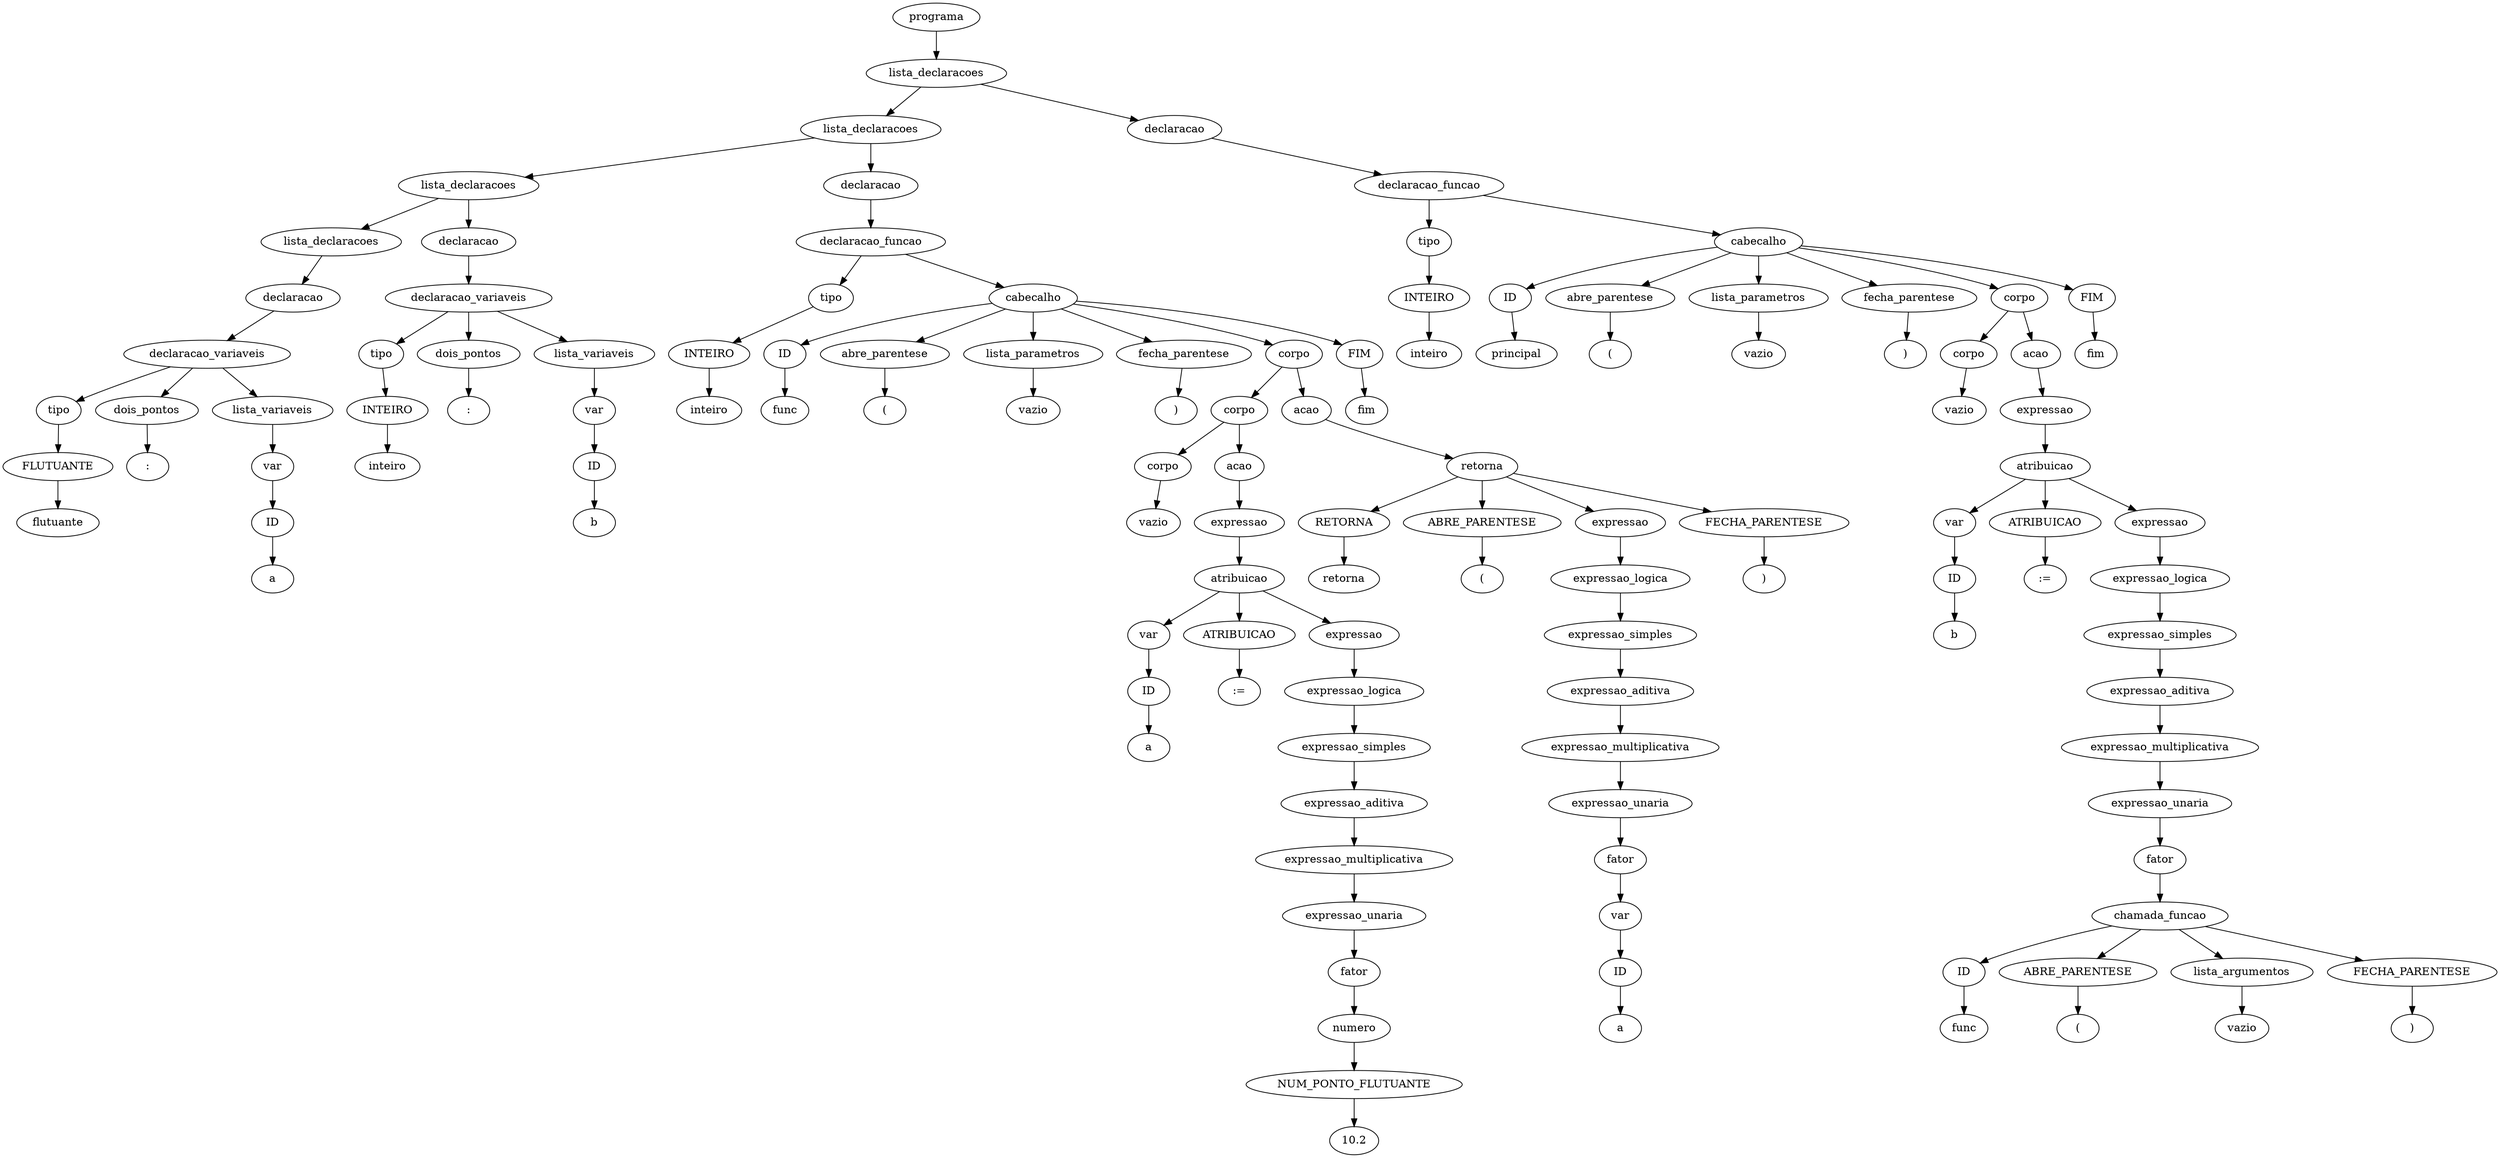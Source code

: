 digraph tree {
    "0x7fefc62d9e10" [label="programa"];
    "0x7fefc62db460" [label="lista_declaracoes"];
    "0x7fefc62dabf0" [label="lista_declaracoes"];
    "0x7fefc62d9cf0" [label="lista_declaracoes"];
    "0x7fefc646fe50" [label="lista_declaracoes"];
    "0x7fefc646fcd0" [label="declaracao"];
    "0x7fefc646fc10" [label="declaracao_variaveis"];
    "0x7fefc646fdf0" [label="tipo"];
    "0x7fefc646ff70" [label="FLUTUANTE"];
    "0x7fefc646ff40" [label="flutuante"];
    "0x7fefc646fe20" [label="dois_pontos"];
    "0x7fefc62d99f0" [label=":"];
    "0x7fefc646ff10" [label="lista_variaveis"];
    "0x7fefc646fbe0" [label="var"];
    "0x7fefc646d8a0" [label="ID"];
    "0x7fefc62d9b10" [label="a"];
    "0x7fefc62d9a20" [label="declaracao"];
    "0x7fefc62d9c90" [label="declaracao_variaveis"];
    "0x7fefc62d9bd0" [label="tipo"];
    "0x7fefc62d9c00" [label="INTEIRO"];
    "0x7fefc62d9c30" [label="inteiro"];
    "0x7fefc62d9d50" [label="dois_pontos"];
    "0x7fefc62d9e70" [label=":"];
    "0x7fefc62d9cc0" [label="lista_variaveis"];
    "0x7fefc62d9ae0" [label="var"];
    "0x7fefc62d9a50" [label="ID"];
    "0x7fefc62d9db0" [label="b"];
    "0x7fefc62d9e40" [label="declaracao"];
    "0x7fefc62d9b40" [label="declaracao_funcao"];
    "0x7fefc646fdc0" [label="tipo"];
    "0x7fefc646d8d0" [label="INTEIRO"];
    "0x7fefc62d9ea0" [label="inteiro"];
    "0x7fefc62da530" [label="cabecalho"];
    "0x7fefc62da1d0" [label="ID"];
    "0x7fefc62dab00" [label="func"];
    "0x7fefc62dab30" [label="abre_parentese"];
    "0x7fefc62da920" [label="("];
    "0x7fefc62da020" [label="lista_parametros"];
    "0x7fefc62d9d80" [label="vazio"];
    "0x7fefc62da650" [label="fecha_parentese"];
    "0x7fefc62da6b0" [label=")"];
    "0x7fefc62da8c0" [label="corpo"];
    "0x7fefc62da590" [label="corpo"];
    "0x7fefc62da140" [label="corpo"];
    "0x7fefc62d9ed0" [label="vazio"];
    "0x7fefc62da4a0" [label="acao"];
    "0x7fefc62da170" [label="expressao"];
    "0x7fefc62da440" [label="atribuicao"];
    "0x7fefc62da050" [label="var"];
    "0x7fefc62da0b0" [label="ID"];
    "0x7fefc62da230" [label="a"];
    "0x7fefc62da4d0" [label="ATRIBUICAO"];
    "0x7fefc62da560" [label=":="];
    "0x7fefc62da410" [label="expressao"];
    "0x7fefc62da3e0" [label="expressao_logica"];
    "0x7fefc62da320" [label="expressao_simples"];
    "0x7fefc62da2c0" [label="expressao_aditiva"];
    "0x7fefc62da3b0" [label="expressao_multiplicativa"];
    "0x7fefc62da260" [label="expressao_unaria"];
    "0x7fefc62da290" [label="fator"];
    "0x7fefc62da0e0" [label="numero"];
    "0x7fefc62da080" [label="NUM_PONTO_FLUTUANTE"];
    "0x7fefc62da380" [label="10.2"];
    "0x7fefc62da9e0" [label="acao"];
    "0x7fefc62da830" [label="retorna"];
    "0x7fefc62da8f0" [label="RETORNA"];
    "0x7fefc62daa10" [label="retorna"];
    "0x7fefc62daa40" [label="ABRE_PARENTESE"];
    "0x7fefc62daa70" [label="("];
    "0x7fefc62da7d0" [label="expressao"];
    "0x7fefc62da770" [label="expressao_logica"];
    "0x7fefc62da710" [label="expressao_simples"];
    "0x7fefc62da620" [label="expressao_aditiva"];
    "0x7fefc62da1a0" [label="expressao_multiplicativa"];
    "0x7fefc62da5c0" [label="expressao_unaria"];
    "0x7fefc62da5f0" [label="fator"];
    "0x7fefc62d9fc0" [label="var"];
    "0x7fefc62da110" [label="ID"];
    "0x7fefc62da200" [label="a"];
    "0x7fefc62daaa0" [label="FECHA_PARENTESE"];
    "0x7fefc62daad0" [label=")"];
    "0x7fefc62dab60" [label="FIM"];
    "0x7fefc62dab90" [label="fim"];
    "0x7fefc62dabc0" [label="declaracao"];
    "0x7fefc62da500" [label="declaracao_funcao"];
    "0x7fefc62d9b70" [label="tipo"];
    "0x7fefc62d9ba0" [label="INTEIRO"];
    "0x7fefc62d9de0" [label="inteiro"];
    "0x7fefc62da2f0" [label="cabecalho"];
    "0x7fefc62dace0" [label="ID"];
    "0x7fefc62dadd0" [label="principal"];
    "0x7fefc62dad70" [label="abre_parentese"];
    "0x7fefc62db340" [label="("];
    "0x7fefc62da950" [label="lista_parametros"];
    "0x7fefc62da890" [label="vazio"];
    "0x7fefc62db370" [label="fecha_parentese"];
    "0x7fefc62db3a0" [label=")"];
    "0x7fefc62db2b0" [label="corpo"];
    "0x7fefc62dad10" [label="corpo"];
    "0x7fefc62d9f00" [label="vazio"];
    "0x7fefc62dac20" [label="acao"];
    "0x7fefc62dad40" [label="expressao"];
    "0x7fefc62daef0" [label="atribuicao"];
    "0x7fefc62dac50" [label="var"];
    "0x7fefc62dac80" [label="ID"];
    "0x7fefc62dae00" [label="b"];
    "0x7fefc62dafe0" [label="ATRIBUICAO"];
    "0x7fefc62db280" [label=":="];
    "0x7fefc62daec0" [label="expressao"];
    "0x7fefc62db250" [label="expressao_logica"];
    "0x7fefc62db0a0" [label="expressao_simples"];
    "0x7fefc62dae90" [label="expressao_aditiva"];
    "0x7fefc62db220" [label="expressao_multiplicativa"];
    "0x7fefc62db040" [label="expressao_unaria"];
    "0x7fefc62db100" [label="fator"];
    "0x7fefc62dae60" [label="chamada_funcao"];
    "0x7fefc62dafb0" [label="ID"];
    "0x7fefc62db130" [label="func"];
    "0x7fefc62db160" [label="ABRE_PARENTESE"];
    "0x7fefc62db190" [label="("];
    "0x7fefc62db010" [label="lista_argumentos"];
    "0x7fefc62dacb0" [label="vazio"];
    "0x7fefc62db1c0" [label="FECHA_PARENTESE"];
    "0x7fefc62db1f0" [label=")"];
    "0x7fefc62db3d0" [label="FIM"];
    "0x7fefc62db400" [label="fim"];
    "0x7fefc62d9e10" -> "0x7fefc62db460";
    "0x7fefc62db460" -> "0x7fefc62dabf0";
    "0x7fefc62db460" -> "0x7fefc62dabc0";
    "0x7fefc62dabf0" -> "0x7fefc62d9cf0";
    "0x7fefc62dabf0" -> "0x7fefc62d9e40";
    "0x7fefc62d9cf0" -> "0x7fefc646fe50";
    "0x7fefc62d9cf0" -> "0x7fefc62d9a20";
    "0x7fefc646fe50" -> "0x7fefc646fcd0";
    "0x7fefc646fcd0" -> "0x7fefc646fc10";
    "0x7fefc646fc10" -> "0x7fefc646fdf0";
    "0x7fefc646fc10" -> "0x7fefc646fe20";
    "0x7fefc646fc10" -> "0x7fefc646ff10";
    "0x7fefc646fdf0" -> "0x7fefc646ff70";
    "0x7fefc646ff70" -> "0x7fefc646ff40";
    "0x7fefc646fe20" -> "0x7fefc62d99f0";
    "0x7fefc646ff10" -> "0x7fefc646fbe0";
    "0x7fefc646fbe0" -> "0x7fefc646d8a0";
    "0x7fefc646d8a0" -> "0x7fefc62d9b10";
    "0x7fefc62d9a20" -> "0x7fefc62d9c90";
    "0x7fefc62d9c90" -> "0x7fefc62d9bd0";
    "0x7fefc62d9c90" -> "0x7fefc62d9d50";
    "0x7fefc62d9c90" -> "0x7fefc62d9cc0";
    "0x7fefc62d9bd0" -> "0x7fefc62d9c00";
    "0x7fefc62d9c00" -> "0x7fefc62d9c30";
    "0x7fefc62d9d50" -> "0x7fefc62d9e70";
    "0x7fefc62d9cc0" -> "0x7fefc62d9ae0";
    "0x7fefc62d9ae0" -> "0x7fefc62d9a50";
    "0x7fefc62d9a50" -> "0x7fefc62d9db0";
    "0x7fefc62d9e40" -> "0x7fefc62d9b40";
    "0x7fefc62d9b40" -> "0x7fefc646fdc0";
    "0x7fefc62d9b40" -> "0x7fefc62da530";
    "0x7fefc646fdc0" -> "0x7fefc646d8d0";
    "0x7fefc646d8d0" -> "0x7fefc62d9ea0";
    "0x7fefc62da530" -> "0x7fefc62da1d0";
    "0x7fefc62da530" -> "0x7fefc62dab30";
    "0x7fefc62da530" -> "0x7fefc62da020";
    "0x7fefc62da530" -> "0x7fefc62da650";
    "0x7fefc62da530" -> "0x7fefc62da8c0";
    "0x7fefc62da530" -> "0x7fefc62dab60";
    "0x7fefc62da1d0" -> "0x7fefc62dab00";
    "0x7fefc62dab30" -> "0x7fefc62da920";
    "0x7fefc62da020" -> "0x7fefc62d9d80";
    "0x7fefc62da650" -> "0x7fefc62da6b0";
    "0x7fefc62da8c0" -> "0x7fefc62da590";
    "0x7fefc62da8c0" -> "0x7fefc62da9e0";
    "0x7fefc62da590" -> "0x7fefc62da140";
    "0x7fefc62da590" -> "0x7fefc62da4a0";
    "0x7fefc62da140" -> "0x7fefc62d9ed0";
    "0x7fefc62da4a0" -> "0x7fefc62da170";
    "0x7fefc62da170" -> "0x7fefc62da440";
    "0x7fefc62da440" -> "0x7fefc62da050";
    "0x7fefc62da440" -> "0x7fefc62da4d0";
    "0x7fefc62da440" -> "0x7fefc62da410";
    "0x7fefc62da050" -> "0x7fefc62da0b0";
    "0x7fefc62da0b0" -> "0x7fefc62da230";
    "0x7fefc62da4d0" -> "0x7fefc62da560";
    "0x7fefc62da410" -> "0x7fefc62da3e0";
    "0x7fefc62da3e0" -> "0x7fefc62da320";
    "0x7fefc62da320" -> "0x7fefc62da2c0";
    "0x7fefc62da2c0" -> "0x7fefc62da3b0";
    "0x7fefc62da3b0" -> "0x7fefc62da260";
    "0x7fefc62da260" -> "0x7fefc62da290";
    "0x7fefc62da290" -> "0x7fefc62da0e0";
    "0x7fefc62da0e0" -> "0x7fefc62da080";
    "0x7fefc62da080" -> "0x7fefc62da380";
    "0x7fefc62da9e0" -> "0x7fefc62da830";
    "0x7fefc62da830" -> "0x7fefc62da8f0";
    "0x7fefc62da830" -> "0x7fefc62daa40";
    "0x7fefc62da830" -> "0x7fefc62da7d0";
    "0x7fefc62da830" -> "0x7fefc62daaa0";
    "0x7fefc62da8f0" -> "0x7fefc62daa10";
    "0x7fefc62daa40" -> "0x7fefc62daa70";
    "0x7fefc62da7d0" -> "0x7fefc62da770";
    "0x7fefc62da770" -> "0x7fefc62da710";
    "0x7fefc62da710" -> "0x7fefc62da620";
    "0x7fefc62da620" -> "0x7fefc62da1a0";
    "0x7fefc62da1a0" -> "0x7fefc62da5c0";
    "0x7fefc62da5c0" -> "0x7fefc62da5f0";
    "0x7fefc62da5f0" -> "0x7fefc62d9fc0";
    "0x7fefc62d9fc0" -> "0x7fefc62da110";
    "0x7fefc62da110" -> "0x7fefc62da200";
    "0x7fefc62daaa0" -> "0x7fefc62daad0";
    "0x7fefc62dab60" -> "0x7fefc62dab90";
    "0x7fefc62dabc0" -> "0x7fefc62da500";
    "0x7fefc62da500" -> "0x7fefc62d9b70";
    "0x7fefc62da500" -> "0x7fefc62da2f0";
    "0x7fefc62d9b70" -> "0x7fefc62d9ba0";
    "0x7fefc62d9ba0" -> "0x7fefc62d9de0";
    "0x7fefc62da2f0" -> "0x7fefc62dace0";
    "0x7fefc62da2f0" -> "0x7fefc62dad70";
    "0x7fefc62da2f0" -> "0x7fefc62da950";
    "0x7fefc62da2f0" -> "0x7fefc62db370";
    "0x7fefc62da2f0" -> "0x7fefc62db2b0";
    "0x7fefc62da2f0" -> "0x7fefc62db3d0";
    "0x7fefc62dace0" -> "0x7fefc62dadd0";
    "0x7fefc62dad70" -> "0x7fefc62db340";
    "0x7fefc62da950" -> "0x7fefc62da890";
    "0x7fefc62db370" -> "0x7fefc62db3a0";
    "0x7fefc62db2b0" -> "0x7fefc62dad10";
    "0x7fefc62db2b0" -> "0x7fefc62dac20";
    "0x7fefc62dad10" -> "0x7fefc62d9f00";
    "0x7fefc62dac20" -> "0x7fefc62dad40";
    "0x7fefc62dad40" -> "0x7fefc62daef0";
    "0x7fefc62daef0" -> "0x7fefc62dac50";
    "0x7fefc62daef0" -> "0x7fefc62dafe0";
    "0x7fefc62daef0" -> "0x7fefc62daec0";
    "0x7fefc62dac50" -> "0x7fefc62dac80";
    "0x7fefc62dac80" -> "0x7fefc62dae00";
    "0x7fefc62dafe0" -> "0x7fefc62db280";
    "0x7fefc62daec0" -> "0x7fefc62db250";
    "0x7fefc62db250" -> "0x7fefc62db0a0";
    "0x7fefc62db0a0" -> "0x7fefc62dae90";
    "0x7fefc62dae90" -> "0x7fefc62db220";
    "0x7fefc62db220" -> "0x7fefc62db040";
    "0x7fefc62db040" -> "0x7fefc62db100";
    "0x7fefc62db100" -> "0x7fefc62dae60";
    "0x7fefc62dae60" -> "0x7fefc62dafb0";
    "0x7fefc62dae60" -> "0x7fefc62db160";
    "0x7fefc62dae60" -> "0x7fefc62db010";
    "0x7fefc62dae60" -> "0x7fefc62db1c0";
    "0x7fefc62dafb0" -> "0x7fefc62db130";
    "0x7fefc62db160" -> "0x7fefc62db190";
    "0x7fefc62db010" -> "0x7fefc62dacb0";
    "0x7fefc62db1c0" -> "0x7fefc62db1f0";
    "0x7fefc62db3d0" -> "0x7fefc62db400";
}
